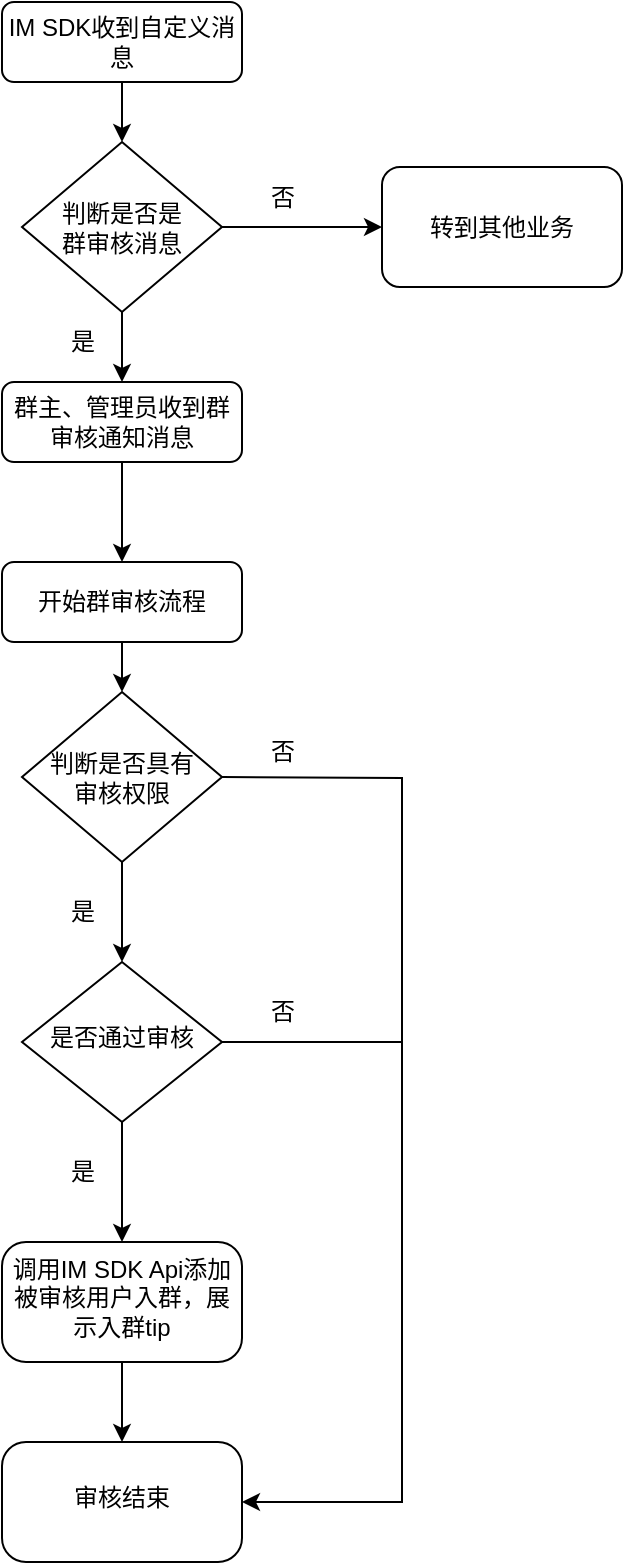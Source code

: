 <mxfile version="20.3.3" type="github">
  <diagram id="C5RBs43oDa-KdzZeNtuy" name="Page-1">
    <mxGraphModel dx="1183" dy="635" grid="1" gridSize="10" guides="1" tooltips="1" connect="1" arrows="1" fold="1" page="1" pageScale="1" pageWidth="827" pageHeight="1169" math="0" shadow="0">
      <root>
        <mxCell id="WIyWlLk6GJQsqaUBKTNV-0" />
        <mxCell id="WIyWlLk6GJQsqaUBKTNV-1" parent="WIyWlLk6GJQsqaUBKTNV-0" />
        <mxCell id="WIyWlLk6GJQsqaUBKTNV-3" value="群主、管理员收到群审核通知消息" style="rounded=1;whiteSpace=wrap;html=1;fontSize=12;glass=0;strokeWidth=1;shadow=0;" parent="WIyWlLk6GJQsqaUBKTNV-1" vertex="1">
          <mxGeometry x="160" y="220" width="120" height="40" as="geometry" />
        </mxCell>
        <mxCell id="PZxfCtHa0f-i5xrEcZYQ-13" value="" style="edgeStyle=orthogonalEdgeStyle;rounded=0;orthogonalLoop=1;jettySize=auto;html=1;" edge="1" parent="WIyWlLk6GJQsqaUBKTNV-1" source="WIyWlLk6GJQsqaUBKTNV-6" target="PZxfCtHa0f-i5xrEcZYQ-12">
          <mxGeometry relative="1" as="geometry" />
        </mxCell>
        <mxCell id="WIyWlLk6GJQsqaUBKTNV-6" value="是否通过审核" style="rhombus;whiteSpace=wrap;html=1;shadow=0;fontFamily=Helvetica;fontSize=12;align=center;strokeWidth=1;spacing=6;spacingTop=-4;" parent="WIyWlLk6GJQsqaUBKTNV-1" vertex="1">
          <mxGeometry x="170" y="510" width="100" height="80" as="geometry" />
        </mxCell>
        <mxCell id="PZxfCtHa0f-i5xrEcZYQ-23" value="" style="edgeStyle=orthogonalEdgeStyle;rounded=0;orthogonalLoop=1;jettySize=auto;html=1;" edge="1" parent="WIyWlLk6GJQsqaUBKTNV-1" source="PZxfCtHa0f-i5xrEcZYQ-5" target="PZxfCtHa0f-i5xrEcZYQ-22">
          <mxGeometry relative="1" as="geometry" />
        </mxCell>
        <mxCell id="PZxfCtHa0f-i5xrEcZYQ-5" value="开始群审核流程" style="rounded=1;whiteSpace=wrap;html=1;fontSize=12;glass=0;strokeWidth=1;shadow=0;" vertex="1" parent="WIyWlLk6GJQsqaUBKTNV-1">
          <mxGeometry x="160" y="310" width="120" height="40" as="geometry" />
        </mxCell>
        <mxCell id="PZxfCtHa0f-i5xrEcZYQ-16" value="" style="edgeStyle=orthogonalEdgeStyle;rounded=0;orthogonalLoop=1;jettySize=auto;html=1;" edge="1" parent="WIyWlLk6GJQsqaUBKTNV-1" source="PZxfCtHa0f-i5xrEcZYQ-12" target="PZxfCtHa0f-i5xrEcZYQ-15">
          <mxGeometry relative="1" as="geometry" />
        </mxCell>
        <mxCell id="PZxfCtHa0f-i5xrEcZYQ-12" value="调用IM SDK Api添加被审核用户入群，展示入群tip" style="rounded=1;whiteSpace=wrap;html=1;shadow=0;strokeWidth=1;spacing=6;spacingTop=-4;arcSize=20;" vertex="1" parent="WIyWlLk6GJQsqaUBKTNV-1">
          <mxGeometry x="160" y="650" width="120" height="60" as="geometry" />
        </mxCell>
        <mxCell id="PZxfCtHa0f-i5xrEcZYQ-15" value="审核结束" style="rounded=1;whiteSpace=wrap;html=1;shadow=0;strokeWidth=1;spacing=6;spacingTop=-4;arcSize=20;" vertex="1" parent="WIyWlLk6GJQsqaUBKTNV-1">
          <mxGeometry x="160" y="750" width="120" height="60" as="geometry" />
        </mxCell>
        <mxCell id="PZxfCtHa0f-i5xrEcZYQ-17" value="" style="endArrow=classic;html=1;rounded=0;exitX=1;exitY=0.5;exitDx=0;exitDy=0;" edge="1" parent="WIyWlLk6GJQsqaUBKTNV-1" source="WIyWlLk6GJQsqaUBKTNV-6" target="PZxfCtHa0f-i5xrEcZYQ-15">
          <mxGeometry width="50" height="50" relative="1" as="geometry">
            <mxPoint x="310" y="700" as="sourcePoint" />
            <mxPoint x="290" y="700" as="targetPoint" />
            <Array as="points">
              <mxPoint x="360" y="550" />
              <mxPoint x="360" y="780" />
            </Array>
          </mxGeometry>
        </mxCell>
        <mxCell id="PZxfCtHa0f-i5xrEcZYQ-18" value="否" style="text;html=1;align=center;verticalAlign=middle;resizable=0;points=[];autosize=1;strokeColor=none;fillColor=none;" vertex="1" parent="WIyWlLk6GJQsqaUBKTNV-1">
          <mxGeometry x="280" y="520" width="40" height="30" as="geometry" />
        </mxCell>
        <mxCell id="PZxfCtHa0f-i5xrEcZYQ-19" value="是" style="text;html=1;align=center;verticalAlign=middle;resizable=0;points=[];autosize=1;strokeColor=none;fillColor=none;" vertex="1" parent="WIyWlLk6GJQsqaUBKTNV-1">
          <mxGeometry x="180" y="600" width="40" height="30" as="geometry" />
        </mxCell>
        <mxCell id="PZxfCtHa0f-i5xrEcZYQ-24" value="" style="edgeStyle=orthogonalEdgeStyle;rounded=0;orthogonalLoop=1;jettySize=auto;html=1;" edge="1" parent="WIyWlLk6GJQsqaUBKTNV-1" source="PZxfCtHa0f-i5xrEcZYQ-22" target="WIyWlLk6GJQsqaUBKTNV-6">
          <mxGeometry relative="1" as="geometry" />
        </mxCell>
        <mxCell id="PZxfCtHa0f-i5xrEcZYQ-22" value="判断是否具有&lt;br&gt;审核权限" style="rhombus;whiteSpace=wrap;html=1;" vertex="1" parent="WIyWlLk6GJQsqaUBKTNV-1">
          <mxGeometry x="170" y="375" width="100" height="85" as="geometry" />
        </mxCell>
        <mxCell id="PZxfCtHa0f-i5xrEcZYQ-26" value="" style="endArrow=none;html=1;rounded=0;exitX=1;exitY=0.5;exitDx=0;exitDy=0;" edge="1" parent="WIyWlLk6GJQsqaUBKTNV-1" source="PZxfCtHa0f-i5xrEcZYQ-22">
          <mxGeometry width="50" height="50" relative="1" as="geometry">
            <mxPoint x="310" y="590" as="sourcePoint" />
            <mxPoint x="360" y="550" as="targetPoint" />
            <Array as="points">
              <mxPoint x="360" y="418" />
            </Array>
          </mxGeometry>
        </mxCell>
        <mxCell id="PZxfCtHa0f-i5xrEcZYQ-27" value="否" style="text;html=1;align=center;verticalAlign=middle;resizable=0;points=[];autosize=1;strokeColor=none;fillColor=none;" vertex="1" parent="WIyWlLk6GJQsqaUBKTNV-1">
          <mxGeometry x="280" y="390" width="40" height="30" as="geometry" />
        </mxCell>
        <mxCell id="PZxfCtHa0f-i5xrEcZYQ-29" value="是" style="text;html=1;align=center;verticalAlign=middle;resizable=0;points=[];autosize=1;strokeColor=none;fillColor=none;" vertex="1" parent="WIyWlLk6GJQsqaUBKTNV-1">
          <mxGeometry x="180" y="470" width="40" height="30" as="geometry" />
        </mxCell>
        <mxCell id="PZxfCtHa0f-i5xrEcZYQ-34" value="" style="edgeStyle=orthogonalEdgeStyle;rounded=0;orthogonalLoop=1;jettySize=auto;html=1;" edge="1" parent="WIyWlLk6GJQsqaUBKTNV-1" source="PZxfCtHa0f-i5xrEcZYQ-30">
          <mxGeometry relative="1" as="geometry">
            <mxPoint x="220" y="100" as="targetPoint" />
          </mxGeometry>
        </mxCell>
        <mxCell id="PZxfCtHa0f-i5xrEcZYQ-30" value="IM SDK收到自定义消息" style="rounded=1;whiteSpace=wrap;html=1;fontSize=12;glass=0;strokeWidth=1;shadow=0;" vertex="1" parent="WIyWlLk6GJQsqaUBKTNV-1">
          <mxGeometry x="160" y="30" width="120" height="40" as="geometry" />
        </mxCell>
        <mxCell id="PZxfCtHa0f-i5xrEcZYQ-41" value="" style="edgeStyle=orthogonalEdgeStyle;rounded=0;orthogonalLoop=1;jettySize=auto;html=1;" edge="1" parent="WIyWlLk6GJQsqaUBKTNV-1" source="PZxfCtHa0f-i5xrEcZYQ-39" target="WIyWlLk6GJQsqaUBKTNV-3">
          <mxGeometry relative="1" as="geometry" />
        </mxCell>
        <mxCell id="PZxfCtHa0f-i5xrEcZYQ-47" value="" style="edgeStyle=orthogonalEdgeStyle;rounded=0;orthogonalLoop=1;jettySize=auto;html=1;" edge="1" parent="WIyWlLk6GJQsqaUBKTNV-1" source="PZxfCtHa0f-i5xrEcZYQ-39" target="PZxfCtHa0f-i5xrEcZYQ-46">
          <mxGeometry relative="1" as="geometry" />
        </mxCell>
        <mxCell id="PZxfCtHa0f-i5xrEcZYQ-39" value="判断是否是&lt;br&gt;群审核消息" style="rhombus;whiteSpace=wrap;html=1;" vertex="1" parent="WIyWlLk6GJQsqaUBKTNV-1">
          <mxGeometry x="170" y="100" width="100" height="85" as="geometry" />
        </mxCell>
        <mxCell id="PZxfCtHa0f-i5xrEcZYQ-43" value="" style="endArrow=classic;html=1;rounded=0;exitX=0.5;exitY=1;exitDx=0;exitDy=0;entryX=0.5;entryY=0;entryDx=0;entryDy=0;" edge="1" parent="WIyWlLk6GJQsqaUBKTNV-1" source="WIyWlLk6GJQsqaUBKTNV-3" target="PZxfCtHa0f-i5xrEcZYQ-5">
          <mxGeometry width="50" height="50" relative="1" as="geometry">
            <mxPoint x="310" y="370" as="sourcePoint" />
            <mxPoint x="360" y="320" as="targetPoint" />
          </mxGeometry>
        </mxCell>
        <mxCell id="PZxfCtHa0f-i5xrEcZYQ-44" value="是" style="text;html=1;align=center;verticalAlign=middle;resizable=0;points=[];autosize=1;strokeColor=none;fillColor=none;" vertex="1" parent="WIyWlLk6GJQsqaUBKTNV-1">
          <mxGeometry x="180" y="185" width="40" height="30" as="geometry" />
        </mxCell>
        <mxCell id="PZxfCtHa0f-i5xrEcZYQ-46" value="转到其他业务" style="rounded=1;whiteSpace=wrap;html=1;" vertex="1" parent="WIyWlLk6GJQsqaUBKTNV-1">
          <mxGeometry x="350" y="112.5" width="120" height="60" as="geometry" />
        </mxCell>
        <mxCell id="PZxfCtHa0f-i5xrEcZYQ-48" value="否" style="text;html=1;align=center;verticalAlign=middle;resizable=0;points=[];autosize=1;strokeColor=none;fillColor=none;" vertex="1" parent="WIyWlLk6GJQsqaUBKTNV-1">
          <mxGeometry x="280" y="112.5" width="40" height="30" as="geometry" />
        </mxCell>
      </root>
    </mxGraphModel>
  </diagram>
</mxfile>
